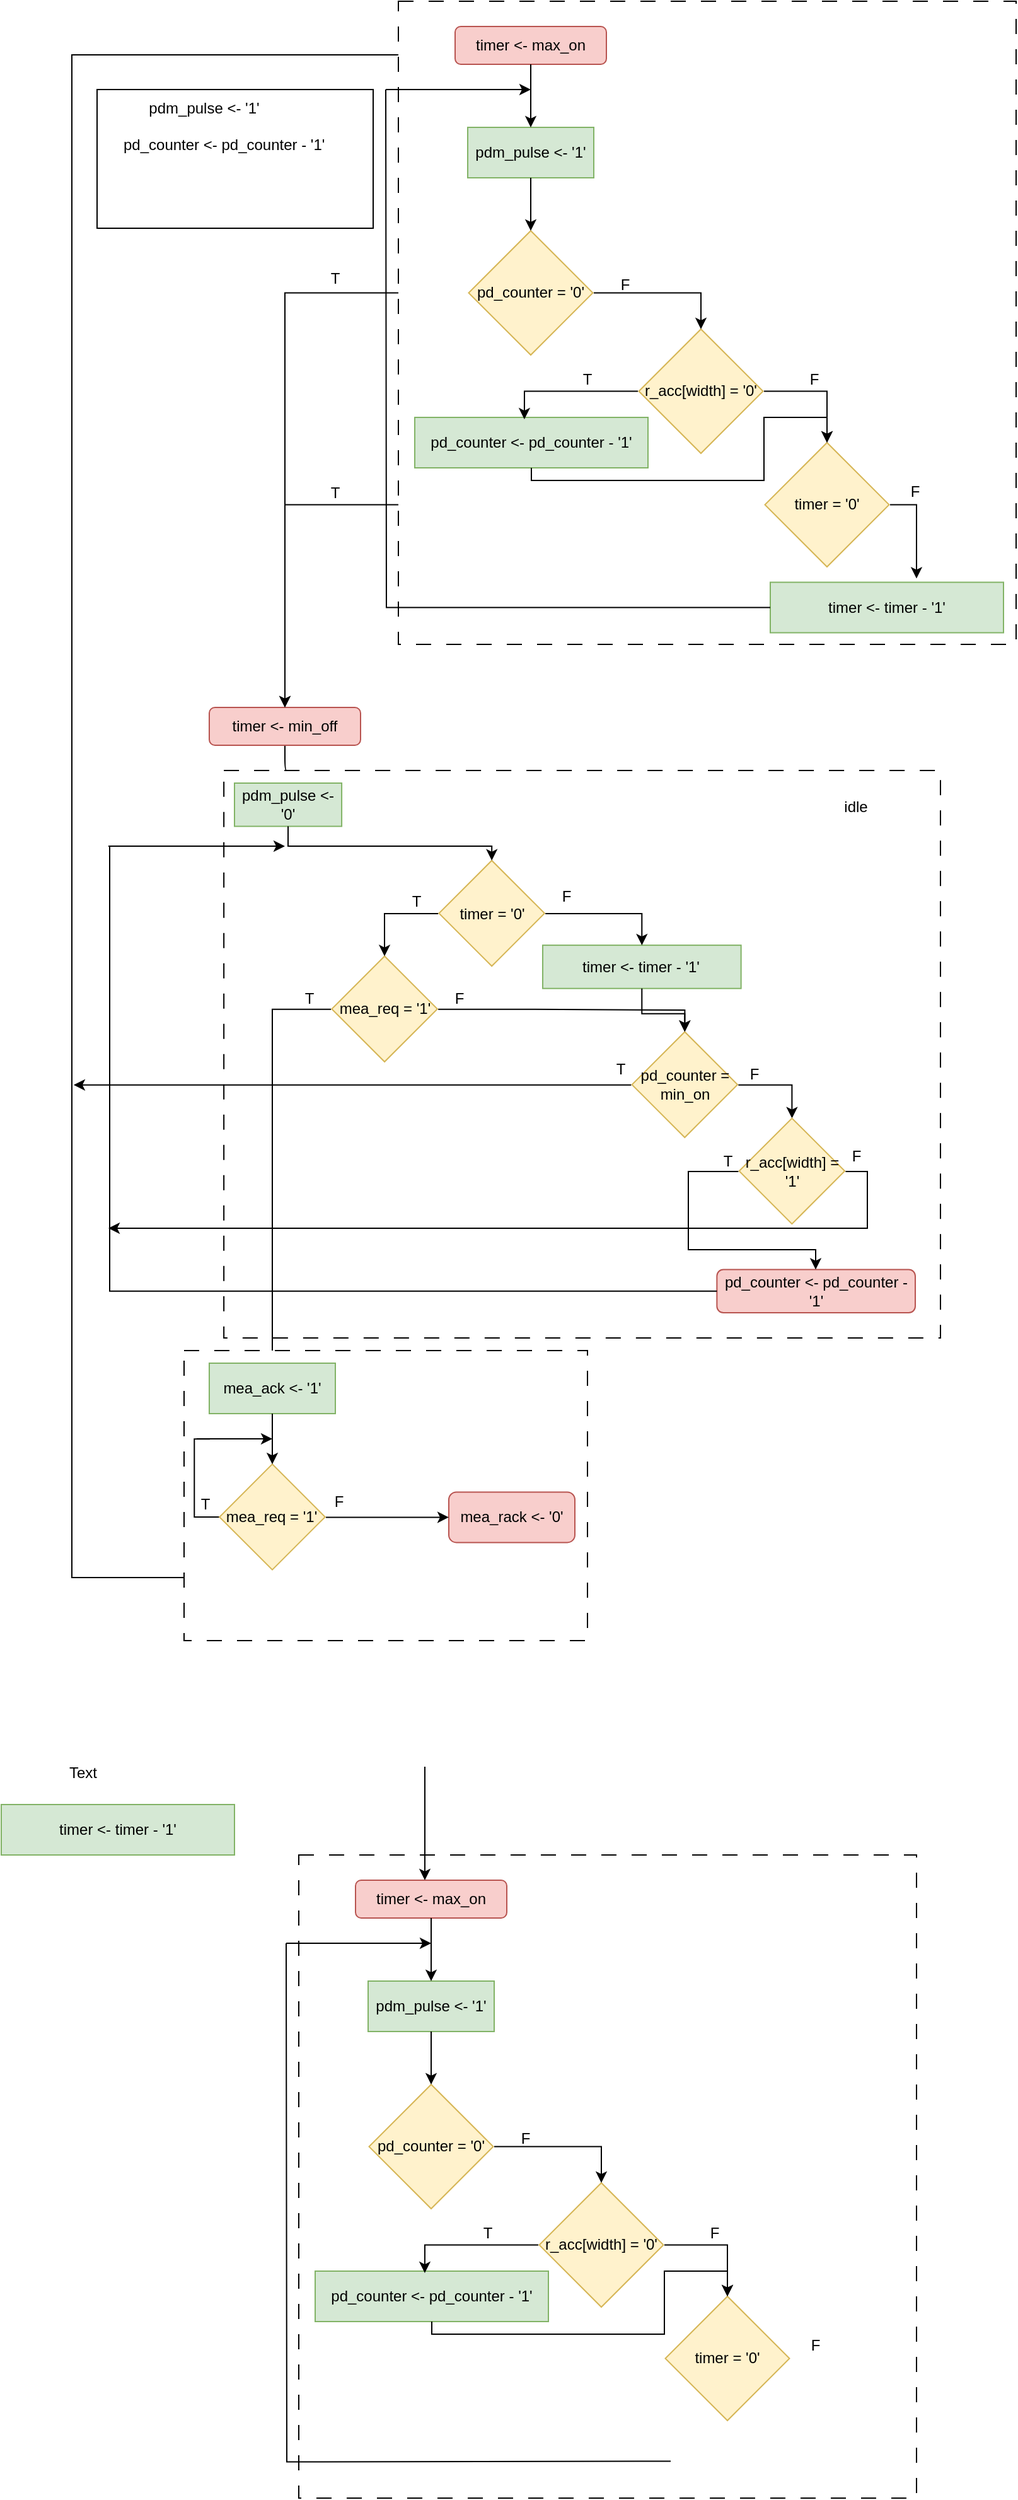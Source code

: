 <mxfile version="24.0.1" type="github">
  <diagram name="Page-1" id="hOQKtH4IWWjvnmXXgJGV">
    <mxGraphModel dx="1195" dy="663" grid="1" gridSize="10" guides="1" tooltips="1" connect="1" arrows="1" fold="1" page="1" pageScale="1" pageWidth="850" pageHeight="1100" math="0" shadow="0">
      <root>
        <mxCell id="0" />
        <mxCell id="1" parent="0" />
        <mxCell id="8vx6SqyI67sq7ZQJnIV3-118" style="edgeStyle=orthogonalEdgeStyle;rounded=0;orthogonalLoop=1;jettySize=auto;html=1;curved=0;entryX=0;entryY=0.75;entryDx=0;entryDy=0;" edge="1" parent="1" source="8vx6SqyI67sq7ZQJnIV3-110" target="8vx6SqyI67sq7ZQJnIV3-5">
          <mxGeometry relative="1" as="geometry">
            <mxPoint x="329" y="70" as="targetPoint" />
            <Array as="points">
              <mxPoint x="429" y="1280" />
              <mxPoint x="80" y="1280" />
              <mxPoint x="80" y="73" />
            </Array>
          </mxGeometry>
        </mxCell>
        <mxCell id="8vx6SqyI67sq7ZQJnIV3-123" value="" style="rounded=0;whiteSpace=wrap;html=1;" vertex="1" parent="1">
          <mxGeometry x="100" y="100" width="219" height="110" as="geometry" />
        </mxCell>
        <mxCell id="8vx6SqyI67sq7ZQJnIV3-46" style="edgeStyle=orthogonalEdgeStyle;rounded=1;orthogonalLoop=1;jettySize=auto;html=1;exitX=0.5;exitY=1;exitDx=0;exitDy=0;" edge="1" parent="1" source="8vx6SqyI67sq7ZQJnIV3-37" target="8vx6SqyI67sq7ZQJnIV3-45">
          <mxGeometry relative="1" as="geometry" />
        </mxCell>
        <mxCell id="8vx6SqyI67sq7ZQJnIV3-37" value="timer &amp;lt;- min_off" style="rounded=1;whiteSpace=wrap;html=1;fillColor=#f8cecc;strokeColor=#b85450;perimeterSpacing=0;glass=0;" vertex="1" parent="1">
          <mxGeometry x="189" y="590" width="120" height="30" as="geometry" />
        </mxCell>
        <mxCell id="8vx6SqyI67sq7ZQJnIV3-36" style="edgeStyle=orthogonalEdgeStyle;rounded=0;orthogonalLoop=1;jettySize=auto;html=1;curved=0;entryX=0.5;entryY=0;entryDx=0;entryDy=0;" edge="1" parent="1" source="8vx6SqyI67sq7ZQJnIV3-29" target="8vx6SqyI67sq7ZQJnIV3-37">
          <mxGeometry relative="1" as="geometry">
            <mxPoint x="249" y="600" as="targetPoint" />
            <Array as="points">
              <mxPoint x="249" y="429" />
            </Array>
          </mxGeometry>
        </mxCell>
        <mxCell id="8vx6SqyI67sq7ZQJnIV3-38" style="edgeStyle=orthogonalEdgeStyle;rounded=0;orthogonalLoop=1;jettySize=auto;html=1;entryX=0.5;entryY=0;entryDx=0;entryDy=0;curved=0;" edge="1" parent="1" source="8vx6SqyI67sq7ZQJnIV3-8" target="8vx6SqyI67sq7ZQJnIV3-37">
          <mxGeometry relative="1" as="geometry" />
        </mxCell>
        <mxCell id="8vx6SqyI67sq7ZQJnIV3-93" value="" style="group" vertex="1" connectable="0" parent="1">
          <mxGeometry x="209" y="650" width="560" height="440" as="geometry" />
        </mxCell>
        <mxCell id="8vx6SqyI67sq7ZQJnIV3-94" value="" style="rounded=0;whiteSpace=wrap;html=1;dashed=1;dashPattern=12 12;" vertex="1" parent="8vx6SqyI67sq7ZQJnIV3-93">
          <mxGeometry x="-8.43" y="-10" width="568.43" height="450" as="geometry" />
        </mxCell>
        <mxCell id="8vx6SqyI67sq7ZQJnIV3-45" value="pdm_pulse &amp;lt;- &#39;0&#39;" style="rounded=0;whiteSpace=wrap;html=1;fillColor=#d5e8d4;strokeColor=#82b366;" vertex="1" parent="8vx6SqyI67sq7ZQJnIV3-93">
          <mxGeometry width="85.039" height="34.286" as="geometry" />
        </mxCell>
        <mxCell id="8vx6SqyI67sq7ZQJnIV3-47" value="" style="group" vertex="1" connectable="0" parent="8vx6SqyI67sq7ZQJnIV3-93">
          <mxGeometry x="161.575" y="61.294" width="85.039" height="84.416" as="geometry" />
        </mxCell>
        <mxCell id="8vx6SqyI67sq7ZQJnIV3-48" value="" style="whiteSpace=wrap;html=1;aspect=fixed;rounded=0;rotation=-45;fillColor=#fff2cc;strokeColor=#d6b656;" vertex="1" parent="8vx6SqyI67sq7ZQJnIV3-47">
          <mxGeometry x="12.909" y="12.362" width="59.221" height="59.221" as="geometry" />
        </mxCell>
        <mxCell id="8vx6SqyI67sq7ZQJnIV3-49" value="timer = &#39;0&#39;" style="text;html=1;align=center;verticalAlign=middle;whiteSpace=wrap;rounded=0;" vertex="1" parent="8vx6SqyI67sq7ZQJnIV3-47">
          <mxGeometry y="29.351" width="85.039" height="25.714" as="geometry" />
        </mxCell>
        <mxCell id="8vx6SqyI67sq7ZQJnIV3-51" style="edgeStyle=orthogonalEdgeStyle;rounded=0;orthogonalLoop=1;jettySize=auto;html=1;exitX=0.5;exitY=1;exitDx=0;exitDy=0;entryX=1;entryY=0;entryDx=0;entryDy=0;curved=0;" edge="1" parent="8vx6SqyI67sq7ZQJnIV3-93" source="8vx6SqyI67sq7ZQJnIV3-45" target="8vx6SqyI67sq7ZQJnIV3-48">
          <mxGeometry relative="1" as="geometry">
            <Array as="points">
              <mxPoint x="43" y="50" />
              <mxPoint x="204" y="50" />
            </Array>
          </mxGeometry>
        </mxCell>
        <mxCell id="8vx6SqyI67sq7ZQJnIV3-55" value="" style="group" vertex="1" connectable="0" parent="8vx6SqyI67sq7ZQJnIV3-93">
          <mxGeometry x="76.535" y="137.143" width="85.039" height="84.416" as="geometry" />
        </mxCell>
        <mxCell id="8vx6SqyI67sq7ZQJnIV3-56" value="" style="whiteSpace=wrap;html=1;aspect=fixed;rounded=0;rotation=-45;fillColor=#fff2cc;strokeColor=#d6b656;" vertex="1" parent="8vx6SqyI67sq7ZQJnIV3-55">
          <mxGeometry x="12.909" y="12.362" width="59.221" height="59.221" as="geometry" />
        </mxCell>
        <mxCell id="8vx6SqyI67sq7ZQJnIV3-58" value="mea_req = &#39;1&#39;" style="text;html=1;align=center;verticalAlign=middle;whiteSpace=wrap;rounded=0;" vertex="1" parent="8vx6SqyI67sq7ZQJnIV3-55">
          <mxGeometry y="29.351" width="85.039" height="25.714" as="geometry" />
        </mxCell>
        <mxCell id="8vx6SqyI67sq7ZQJnIV3-52" style="edgeStyle=orthogonalEdgeStyle;rounded=0;orthogonalLoop=1;jettySize=auto;html=1;curved=0;" edge="1" parent="8vx6SqyI67sq7ZQJnIV3-93" source="8vx6SqyI67sq7ZQJnIV3-49" target="8vx6SqyI67sq7ZQJnIV3-56">
          <mxGeometry relative="1" as="geometry">
            <mxPoint x="119.055" y="265.714" as="targetPoint" />
          </mxGeometry>
        </mxCell>
        <mxCell id="8vx6SqyI67sq7ZQJnIV3-60" value="T" style="text;html=1;align=center;verticalAlign=middle;whiteSpace=wrap;rounded=0;" vertex="1" parent="8vx6SqyI67sq7ZQJnIV3-93">
          <mxGeometry x="136.063" y="85.714" width="17.008" height="17.143" as="geometry" />
        </mxCell>
        <mxCell id="8vx6SqyI67sq7ZQJnIV3-61" value="F" style="text;html=1;align=center;verticalAlign=middle;whiteSpace=wrap;rounded=0;" vertex="1" parent="8vx6SqyI67sq7ZQJnIV3-93">
          <mxGeometry x="255.118" y="85.714" width="17.008" height="8.571" as="geometry" />
        </mxCell>
        <mxCell id="8vx6SqyI67sq7ZQJnIV3-63" value="T" style="text;html=1;align=center;verticalAlign=middle;whiteSpace=wrap;rounded=0;" vertex="1" parent="8vx6SqyI67sq7ZQJnIV3-93">
          <mxGeometry x="51.024" y="162.857" width="17.008" height="17.143" as="geometry" />
        </mxCell>
        <mxCell id="8vx6SqyI67sq7ZQJnIV3-64" value="timer &amp;lt;- timer - &#39;1&#39;" style="rounded=0;whiteSpace=wrap;html=1;fillColor=#d5e8d4;strokeColor=#82b366;" vertex="1" parent="8vx6SqyI67sq7ZQJnIV3-93">
          <mxGeometry x="244.488" y="128.571" width="157.323" height="34.286" as="geometry" />
        </mxCell>
        <mxCell id="8vx6SqyI67sq7ZQJnIV3-65" style="edgeStyle=orthogonalEdgeStyle;rounded=0;orthogonalLoop=1;jettySize=auto;html=1;exitX=1;exitY=0.5;exitDx=0;exitDy=0;curved=0;" edge="1" parent="8vx6SqyI67sq7ZQJnIV3-93" source="8vx6SqyI67sq7ZQJnIV3-49" target="8vx6SqyI67sq7ZQJnIV3-64">
          <mxGeometry relative="1" as="geometry" />
        </mxCell>
        <mxCell id="8vx6SqyI67sq7ZQJnIV3-67" value="" style="group" vertex="1" connectable="0" parent="8vx6SqyI67sq7ZQJnIV3-93">
          <mxGeometry x="314.646" y="197.143" width="195.591" height="194.554" as="geometry" />
        </mxCell>
        <mxCell id="8vx6SqyI67sq7ZQJnIV3-68" value="" style="whiteSpace=wrap;html=1;aspect=fixed;rounded=0;rotation=-45;fillColor=#fff2cc;strokeColor=#d6b656;" vertex="1" parent="8vx6SqyI67sq7ZQJnIV3-67">
          <mxGeometry x="12.909" y="12.362" width="59.221" height="59.221" as="geometry" />
        </mxCell>
        <mxCell id="8vx6SqyI67sq7ZQJnIV3-74" style="edgeStyle=orthogonalEdgeStyle;rounded=0;orthogonalLoop=1;jettySize=auto;html=1;curved=0;endArrow=classic;endFill=1;" edge="1" parent="8vx6SqyI67sq7ZQJnIV3-67" source="8vx6SqyI67sq7ZQJnIV3-69">
          <mxGeometry relative="1" as="geometry">
            <mxPoint x="-442.205" y="42.208" as="targetPoint" />
          </mxGeometry>
        </mxCell>
        <mxCell id="8vx6SqyI67sq7ZQJnIV3-76" style="edgeStyle=orthogonalEdgeStyle;rounded=0;orthogonalLoop=1;jettySize=auto;html=1;curved=0;entryX=1;entryY=0;entryDx=0;entryDy=0;" edge="1" parent="8vx6SqyI67sq7ZQJnIV3-67" source="8vx6SqyI67sq7ZQJnIV3-69" target="8vx6SqyI67sq7ZQJnIV3-80">
          <mxGeometry relative="1" as="geometry">
            <mxPoint x="127.559" y="187.277" as="targetPoint" />
          </mxGeometry>
        </mxCell>
        <mxCell id="8vx6SqyI67sq7ZQJnIV3-69" value="pd_counter = min_on" style="text;html=1;align=center;verticalAlign=middle;whiteSpace=wrap;rounded=0;" vertex="1" parent="8vx6SqyI67sq7ZQJnIV3-67">
          <mxGeometry y="29.351" width="85.039" height="25.714" as="geometry" />
        </mxCell>
        <mxCell id="8vx6SqyI67sq7ZQJnIV3-86" value="" style="group" vertex="1" connectable="0" parent="8vx6SqyI67sq7ZQJnIV3-67">
          <mxGeometry x="68.031" y="68.571" width="119.055" height="84.416" as="geometry" />
        </mxCell>
        <mxCell id="8vx6SqyI67sq7ZQJnIV3-79" value="" style="group" vertex="1" connectable="0" parent="8vx6SqyI67sq7ZQJnIV3-86">
          <mxGeometry x="17.008" width="85.039" height="84.416" as="geometry" />
        </mxCell>
        <mxCell id="8vx6SqyI67sq7ZQJnIV3-80" value="" style="whiteSpace=wrap;html=1;aspect=fixed;rounded=0;rotation=-45;fillColor=#fff2cc;strokeColor=#d6b656;" vertex="1" parent="8vx6SqyI67sq7ZQJnIV3-79">
          <mxGeometry x="12.909" y="12.362" width="59.221" height="59.221" as="geometry" />
        </mxCell>
        <mxCell id="8vx6SqyI67sq7ZQJnIV3-83" value="r_acc[width] = &#39;1&#39;" style="text;html=1;align=center;verticalAlign=middle;whiteSpace=wrap;rounded=0;" vertex="1" parent="8vx6SqyI67sq7ZQJnIV3-79">
          <mxGeometry y="29.351" width="85.039" height="25.714" as="geometry" />
        </mxCell>
        <mxCell id="8vx6SqyI67sq7ZQJnIV3-84" value="T" style="text;html=1;align=center;verticalAlign=middle;whiteSpace=wrap;rounded=0;" vertex="1" parent="8vx6SqyI67sq7ZQJnIV3-86">
          <mxGeometry y="25.714" width="17.008" height="17.143" as="geometry" />
        </mxCell>
        <mxCell id="8vx6SqyI67sq7ZQJnIV3-85" value="F" style="text;html=1;align=center;verticalAlign=middle;whiteSpace=wrap;rounded=0;" vertex="1" parent="8vx6SqyI67sq7ZQJnIV3-86">
          <mxGeometry x="102.047" y="25.714" width="17.008" height="8.571" as="geometry" />
        </mxCell>
        <mxCell id="8vx6SqyI67sq7ZQJnIV3-75" value="F" style="text;html=1;align=center;verticalAlign=middle;whiteSpace=wrap;rounded=0;" vertex="1" parent="8vx6SqyI67sq7ZQJnIV3-67">
          <mxGeometry x="89.291" y="29.349" width="17.008" height="8.571" as="geometry" />
        </mxCell>
        <mxCell id="8vx6SqyI67sq7ZQJnIV3-71" style="edgeStyle=orthogonalEdgeStyle;rounded=0;orthogonalLoop=1;jettySize=auto;html=1;entryX=1;entryY=0;entryDx=0;entryDy=0;curved=0;" edge="1" parent="8vx6SqyI67sq7ZQJnIV3-93" source="8vx6SqyI67sq7ZQJnIV3-64" target="8vx6SqyI67sq7ZQJnIV3-68">
          <mxGeometry relative="1" as="geometry" />
        </mxCell>
        <mxCell id="8vx6SqyI67sq7ZQJnIV3-70" value="T" style="text;html=1;align=center;verticalAlign=middle;whiteSpace=wrap;rounded=0;" vertex="1" parent="8vx6SqyI67sq7ZQJnIV3-93">
          <mxGeometry x="297.638" y="218.571" width="17.008" height="17.143" as="geometry" />
        </mxCell>
        <mxCell id="8vx6SqyI67sq7ZQJnIV3-88" value="pd_counter &amp;lt;- pd_counter - &#39;1&#39;" style="rounded=1;whiteSpace=wrap;html=1;fillColor=#f8cecc;strokeColor=#b85450;" vertex="1" parent="8vx6SqyI67sq7ZQJnIV3-93">
          <mxGeometry x="382.677" y="385.714" width="157.323" height="34.286" as="geometry" />
        </mxCell>
        <mxCell id="8vx6SqyI67sq7ZQJnIV3-89" style="edgeStyle=orthogonalEdgeStyle;rounded=0;orthogonalLoop=1;jettySize=auto;html=1;curved=0;" edge="1" parent="8vx6SqyI67sq7ZQJnIV3-93" source="8vx6SqyI67sq7ZQJnIV3-83">
          <mxGeometry relative="1" as="geometry">
            <mxPoint x="-100" y="353" as="targetPoint" />
            <Array as="points">
              <mxPoint x="502" y="308" />
              <mxPoint x="502" y="353" />
              <mxPoint x="-100" y="353" />
            </Array>
          </mxGeometry>
        </mxCell>
        <mxCell id="8vx6SqyI67sq7ZQJnIV3-95" style="edgeStyle=orthogonalEdgeStyle;rounded=0;orthogonalLoop=1;jettySize=auto;html=1;exitX=1;exitY=0.5;exitDx=0;exitDy=0;entryX=1;entryY=0;entryDx=0;entryDy=0;curved=0;" edge="1" parent="8vx6SqyI67sq7ZQJnIV3-93" source="8vx6SqyI67sq7ZQJnIV3-58" target="8vx6SqyI67sq7ZQJnIV3-68">
          <mxGeometry relative="1" as="geometry">
            <Array as="points">
              <mxPoint x="238" y="179" />
              <mxPoint x="357" y="180" />
            </Array>
          </mxGeometry>
        </mxCell>
        <mxCell id="8vx6SqyI67sq7ZQJnIV3-103" value="F" style="text;html=1;align=center;verticalAlign=middle;whiteSpace=wrap;rounded=0;" vertex="1" parent="8vx6SqyI67sq7ZQJnIV3-93">
          <mxGeometry x="170" y="167.14" width="17.008" height="8.571" as="geometry" />
        </mxCell>
        <mxCell id="8vx6SqyI67sq7ZQJnIV3-81" style="edgeStyle=orthogonalEdgeStyle;rounded=0;orthogonalLoop=1;jettySize=auto;html=1;curved=0;endArrow=classic;endFill=1;" edge="1" parent="8vx6SqyI67sq7ZQJnIV3-93" source="8vx6SqyI67sq7ZQJnIV3-83" target="8vx6SqyI67sq7ZQJnIV3-88">
          <mxGeometry relative="1" as="geometry">
            <mxPoint x="-130" y="308" as="targetPoint" />
            <Array as="points">
              <mxPoint x="360" y="308" />
              <mxPoint x="360" y="370" />
              <mxPoint x="461" y="370" />
            </Array>
          </mxGeometry>
        </mxCell>
        <mxCell id="8vx6SqyI67sq7ZQJnIV3-160" value="idle" style="text;html=1;align=center;verticalAlign=middle;whiteSpace=wrap;rounded=0;" vertex="1" parent="8vx6SqyI67sq7ZQJnIV3-93">
          <mxGeometry x="463" y="4" width="60" height="30" as="geometry" />
        </mxCell>
        <mxCell id="8vx6SqyI67sq7ZQJnIV3-57" style="edgeStyle=orthogonalEdgeStyle;rounded=0;orthogonalLoop=1;jettySize=auto;html=1;curved=0;entryX=0.5;entryY=0;entryDx=0;entryDy=0;" edge="1" parent="1" source="8vx6SqyI67sq7ZQJnIV3-58" target="8vx6SqyI67sq7ZQJnIV3-62">
          <mxGeometry relative="1" as="geometry">
            <mxPoint x="239" y="980" as="targetPoint" />
            <Array as="points">
              <mxPoint x="239" y="829" />
            </Array>
          </mxGeometry>
        </mxCell>
        <mxCell id="8vx6SqyI67sq7ZQJnIV3-90" style="edgeStyle=orthogonalEdgeStyle;rounded=0;orthogonalLoop=1;jettySize=auto;html=1;endArrow=none;endFill=0;curved=0;" edge="1" parent="1" source="8vx6SqyI67sq7ZQJnIV3-88">
          <mxGeometry relative="1" as="geometry">
            <mxPoint x="109" y="700" as="targetPoint" />
            <Array as="points">
              <mxPoint x="110" y="1053" />
            </Array>
          </mxGeometry>
        </mxCell>
        <mxCell id="8vx6SqyI67sq7ZQJnIV3-91" value="" style="endArrow=classic;html=1;rounded=1;" edge="1" parent="1">
          <mxGeometry width="50" height="50" relative="1" as="geometry">
            <mxPoint x="109" y="700" as="sourcePoint" />
            <mxPoint x="249" y="700" as="targetPoint" />
          </mxGeometry>
        </mxCell>
        <mxCell id="8vx6SqyI67sq7ZQJnIV3-121" value="" style="group;rounded=1;" vertex="1" connectable="0" parent="1">
          <mxGeometry x="169" y="1100" width="320" height="230" as="geometry" />
        </mxCell>
        <mxCell id="8vx6SqyI67sq7ZQJnIV3-120" value="" style="rounded=0;whiteSpace=wrap;html=1;dashed=1;dashPattern=12 12;" vertex="1" parent="8vx6SqyI67sq7ZQJnIV3-121">
          <mxGeometry width="320" height="230" as="geometry" />
        </mxCell>
        <mxCell id="8vx6SqyI67sq7ZQJnIV3-62" value="mea_ack &amp;lt;- &#39;1&#39;" style="rounded=0;whiteSpace=wrap;html=1;fillColor=#d5e8d4;strokeColor=#82b366;" vertex="1" parent="8vx6SqyI67sq7ZQJnIV3-121">
          <mxGeometry x="20" y="10" width="100" height="40" as="geometry" />
        </mxCell>
        <mxCell id="8vx6SqyI67sq7ZQJnIV3-105" value="" style="group" vertex="1" connectable="0" parent="8vx6SqyI67sq7ZQJnIV3-121">
          <mxGeometry x="27.48" y="90" width="85.039" height="84.416" as="geometry" />
        </mxCell>
        <mxCell id="8vx6SqyI67sq7ZQJnIV3-116" style="edgeStyle=orthogonalEdgeStyle;rounded=0;orthogonalLoop=1;jettySize=auto;html=1;curved=0;endArrow=none;endFill=0;" edge="1" parent="8vx6SqyI67sq7ZQJnIV3-105" source="8vx6SqyI67sq7ZQJnIV3-106">
          <mxGeometry relative="1" as="geometry">
            <mxPoint x="-7.48" y="-20" as="targetPoint" />
          </mxGeometry>
        </mxCell>
        <mxCell id="8vx6SqyI67sq7ZQJnIV3-106" value="" style="whiteSpace=wrap;html=1;aspect=fixed;rounded=0;rotation=-45;fillColor=#fff2cc;strokeColor=#d6b656;" vertex="1" parent="8vx6SqyI67sq7ZQJnIV3-105">
          <mxGeometry x="12.909" y="12.362" width="59.221" height="59.221" as="geometry" />
        </mxCell>
        <mxCell id="8vx6SqyI67sq7ZQJnIV3-107" value="mea_req = &#39;1&#39;" style="text;html=1;align=center;verticalAlign=middle;whiteSpace=wrap;rounded=0;" vertex="1" parent="8vx6SqyI67sq7ZQJnIV3-105">
          <mxGeometry y="29.351" width="85.039" height="25.714" as="geometry" />
        </mxCell>
        <mxCell id="8vx6SqyI67sq7ZQJnIV3-108" style="edgeStyle=orthogonalEdgeStyle;rounded=0;orthogonalLoop=1;jettySize=auto;html=1;exitX=0.5;exitY=1;exitDx=0;exitDy=0;curved=0;" edge="1" parent="8vx6SqyI67sq7ZQJnIV3-121" source="8vx6SqyI67sq7ZQJnIV3-62" target="8vx6SqyI67sq7ZQJnIV3-106">
          <mxGeometry relative="1" as="geometry" />
        </mxCell>
        <mxCell id="8vx6SqyI67sq7ZQJnIV3-110" value="mea_rack &amp;lt;- &#39;0&#39;" style="rounded=1;whiteSpace=wrap;html=1;fillColor=#f8cecc;strokeColor=#b85450;" vertex="1" parent="8vx6SqyI67sq7ZQJnIV3-121">
          <mxGeometry x="210" y="112.21" width="100" height="40" as="geometry" />
        </mxCell>
        <mxCell id="8vx6SqyI67sq7ZQJnIV3-109" style="edgeStyle=orthogonalEdgeStyle;rounded=0;orthogonalLoop=1;jettySize=auto;html=1;entryX=0;entryY=0.5;entryDx=0;entryDy=0;curved=0;" edge="1" parent="8vx6SqyI67sq7ZQJnIV3-121" source="8vx6SqyI67sq7ZQJnIV3-107" target="8vx6SqyI67sq7ZQJnIV3-110">
          <mxGeometry relative="1" as="geometry">
            <mxPoint x="200" y="132.208" as="targetPoint" />
          </mxGeometry>
        </mxCell>
        <mxCell id="8vx6SqyI67sq7ZQJnIV3-113" value="T" style="text;html=1;align=center;verticalAlign=middle;whiteSpace=wrap;rounded=0;" vertex="1" parent="8vx6SqyI67sq7ZQJnIV3-121">
          <mxGeometry x="7.48" y="112.21" width="20" height="20" as="geometry" />
        </mxCell>
        <mxCell id="8vx6SqyI67sq7ZQJnIV3-114" value="F" style="text;html=1;align=center;verticalAlign=middle;whiteSpace=wrap;rounded=0;" vertex="1" parent="8vx6SqyI67sq7ZQJnIV3-121">
          <mxGeometry x="112.52" y="110" width="20" height="20" as="geometry" />
        </mxCell>
        <mxCell id="8vx6SqyI67sq7ZQJnIV3-117" value="" style="endArrow=classic;html=1;rounded=1;" edge="1" parent="8vx6SqyI67sq7ZQJnIV3-121">
          <mxGeometry width="50" height="50" relative="1" as="geometry">
            <mxPoint x="10" y="70" as="sourcePoint" />
            <mxPoint x="70" y="70" as="targetPoint" />
          </mxGeometry>
        </mxCell>
        <mxCell id="8vx6SqyI67sq7ZQJnIV3-124" value="pdm_pulse &amp;lt;- &#39;1&#39;" style="text;html=1;align=center;verticalAlign=middle;whiteSpace=wrap;rounded=0;" vertex="1" parent="1">
          <mxGeometry x="130" y="100" width="110" height="30" as="geometry" />
        </mxCell>
        <mxCell id="8vx6SqyI67sq7ZQJnIV3-125" value="pd_counter &amp;lt;- pd_counter - &#39;1&#39;" style="text;whiteSpace=wrap;html=1;" vertex="1" parent="1">
          <mxGeometry x="119" y="130" width="190" height="40" as="geometry" />
        </mxCell>
        <mxCell id="8vx6SqyI67sq7ZQJnIV3-122" value="" style="group" vertex="1" connectable="0" parent="1">
          <mxGeometry x="279" y="30" width="550" height="510" as="geometry" />
        </mxCell>
        <mxCell id="8vx6SqyI67sq7ZQJnIV3-50" value="" style="group" vertex="1" connectable="0" parent="8vx6SqyI67sq7ZQJnIV3-122">
          <mxGeometry x="50" width="500" height="510" as="geometry" />
        </mxCell>
        <mxCell id="8vx6SqyI67sq7ZQJnIV3-39" value="" style="rounded=0;whiteSpace=wrap;html=1;dashed=1;dashPattern=12 12;" vertex="1" parent="8vx6SqyI67sq7ZQJnIV3-50">
          <mxGeometry x="10" width="490" height="510" as="geometry" />
        </mxCell>
        <mxCell id="8vx6SqyI67sq7ZQJnIV3-5" value="timer &amp;lt;- max_on" style="rounded=1;whiteSpace=wrap;html=1;fillColor=#f8cecc;strokeColor=#b85450;perimeterSpacing=0;glass=0;" vertex="1" parent="8vx6SqyI67sq7ZQJnIV3-50">
          <mxGeometry x="55" y="20" width="120" height="30" as="geometry" />
        </mxCell>
        <mxCell id="8vx6SqyI67sq7ZQJnIV3-6" value="pdm_pulse &amp;lt;- &#39;1&#39;" style="rounded=0;whiteSpace=wrap;html=1;fillColor=#d5e8d4;strokeColor=#82b366;" vertex="1" parent="8vx6SqyI67sq7ZQJnIV3-50">
          <mxGeometry x="65" y="100" width="100" height="40" as="geometry" />
        </mxCell>
        <mxCell id="8vx6SqyI67sq7ZQJnIV3-7" style="edgeStyle=orthogonalEdgeStyle;rounded=1;orthogonalLoop=1;jettySize=auto;html=1;exitX=0.5;exitY=1;exitDx=0;exitDy=0;entryX=0.5;entryY=0;entryDx=0;entryDy=0;" edge="1" parent="8vx6SqyI67sq7ZQJnIV3-50" source="8vx6SqyI67sq7ZQJnIV3-5" target="8vx6SqyI67sq7ZQJnIV3-6">
          <mxGeometry relative="1" as="geometry" />
        </mxCell>
        <mxCell id="8vx6SqyI67sq7ZQJnIV3-10" value="" style="group" vertex="1" connectable="0" parent="8vx6SqyI67sq7ZQJnIV3-50">
          <mxGeometry x="65" y="181.997" width="100" height="98.486" as="geometry" />
        </mxCell>
        <mxCell id="8vx6SqyI67sq7ZQJnIV3-8" value="" style="whiteSpace=wrap;html=1;aspect=fixed;rounded=0;rotation=-45;fillColor=#fff2cc;strokeColor=#d6b656;" vertex="1" parent="8vx6SqyI67sq7ZQJnIV3-10">
          <mxGeometry x="15.18" y="14.423" width="69.64" height="69.64" as="geometry" />
        </mxCell>
        <mxCell id="8vx6SqyI67sq7ZQJnIV3-9" value="pd_counter = &#39;0&#39;" style="text;html=1;align=center;verticalAlign=middle;whiteSpace=wrap;rounded=0;" vertex="1" parent="8vx6SqyI67sq7ZQJnIV3-10">
          <mxGeometry y="34.243" width="100" height="30" as="geometry" />
        </mxCell>
        <mxCell id="8vx6SqyI67sq7ZQJnIV3-11" style="edgeStyle=orthogonalEdgeStyle;rounded=1;orthogonalLoop=1;jettySize=auto;html=1;entryX=1;entryY=0;entryDx=0;entryDy=0;" edge="1" parent="8vx6SqyI67sq7ZQJnIV3-50" source="8vx6SqyI67sq7ZQJnIV3-6" target="8vx6SqyI67sq7ZQJnIV3-8">
          <mxGeometry relative="1" as="geometry">
            <mxPoint x="115" y="180" as="targetPoint" />
          </mxGeometry>
        </mxCell>
        <mxCell id="8vx6SqyI67sq7ZQJnIV3-12" value="" style="group" vertex="1" connectable="0" parent="8vx6SqyI67sq7ZQJnIV3-50">
          <mxGeometry x="200" y="260" width="100" height="98.486" as="geometry" />
        </mxCell>
        <mxCell id="8vx6SqyI67sq7ZQJnIV3-13" value="" style="whiteSpace=wrap;html=1;aspect=fixed;rounded=0;rotation=-45;fillColor=#fff2cc;strokeColor=#d6b656;" vertex="1" parent="8vx6SqyI67sq7ZQJnIV3-12">
          <mxGeometry x="15.18" y="14.423" width="69.64" height="69.64" as="geometry" />
        </mxCell>
        <mxCell id="8vx6SqyI67sq7ZQJnIV3-14" value="r_acc[width] = &#39;0&#39;" style="text;html=1;align=center;verticalAlign=middle;whiteSpace=wrap;rounded=0;" vertex="1" parent="8vx6SqyI67sq7ZQJnIV3-12">
          <mxGeometry y="34.243" width="100" height="30" as="geometry" />
        </mxCell>
        <mxCell id="8vx6SqyI67sq7ZQJnIV3-16" style="edgeStyle=orthogonalEdgeStyle;rounded=0;orthogonalLoop=1;jettySize=auto;html=1;exitX=1;exitY=0.5;exitDx=0;exitDy=0;entryX=1;entryY=0;entryDx=0;entryDy=0;curved=0;" edge="1" parent="8vx6SqyI67sq7ZQJnIV3-50" source="8vx6SqyI67sq7ZQJnIV3-9" target="8vx6SqyI67sq7ZQJnIV3-13">
          <mxGeometry relative="1" as="geometry" />
        </mxCell>
        <mxCell id="8vx6SqyI67sq7ZQJnIV3-19" value="F" style="text;html=1;align=center;verticalAlign=middle;whiteSpace=wrap;rounded=0;" vertex="1" parent="8vx6SqyI67sq7ZQJnIV3-50">
          <mxGeometry x="180" y="220" width="20" height="10" as="geometry" />
        </mxCell>
        <mxCell id="8vx6SqyI67sq7ZQJnIV3-20" value="pd_counter &amp;lt;- pd_counter - &#39;1&#39;" style="rounded=0;whiteSpace=wrap;html=1;fillColor=#d5e8d4;strokeColor=#82b366;" vertex="1" parent="8vx6SqyI67sq7ZQJnIV3-50">
          <mxGeometry x="23" y="330" width="185" height="40" as="geometry" />
        </mxCell>
        <mxCell id="8vx6SqyI67sq7ZQJnIV3-23" style="edgeStyle=orthogonalEdgeStyle;rounded=0;orthogonalLoop=1;jettySize=auto;html=1;exitX=0;exitY=0.5;exitDx=0;exitDy=0;entryX=0.47;entryY=0.038;entryDx=0;entryDy=0;entryPerimeter=0;curved=0;" edge="1" parent="8vx6SqyI67sq7ZQJnIV3-50" source="8vx6SqyI67sq7ZQJnIV3-14" target="8vx6SqyI67sq7ZQJnIV3-20">
          <mxGeometry relative="1" as="geometry" />
        </mxCell>
        <mxCell id="8vx6SqyI67sq7ZQJnIV3-24" value="T" style="text;html=1;align=center;verticalAlign=middle;whiteSpace=wrap;rounded=0;" vertex="1" parent="8vx6SqyI67sq7ZQJnIV3-50">
          <mxGeometry x="150" y="290" width="20" height="20" as="geometry" />
        </mxCell>
        <mxCell id="8vx6SqyI67sq7ZQJnIV3-27" value="" style="group" vertex="1" connectable="0" parent="8vx6SqyI67sq7ZQJnIV3-50">
          <mxGeometry x="300" y="350" width="100" height="98.486" as="geometry" />
        </mxCell>
        <mxCell id="8vx6SqyI67sq7ZQJnIV3-28" value="" style="whiteSpace=wrap;html=1;aspect=fixed;rounded=0;rotation=-45;fillColor=#fff2cc;strokeColor=#d6b656;" vertex="1" parent="8vx6SqyI67sq7ZQJnIV3-27">
          <mxGeometry x="15.18" y="14.423" width="69.64" height="69.64" as="geometry" />
        </mxCell>
        <mxCell id="8vx6SqyI67sq7ZQJnIV3-29" value="timer = &#39;0&#39;" style="text;html=1;align=center;verticalAlign=middle;whiteSpace=wrap;rounded=0;" vertex="1" parent="8vx6SqyI67sq7ZQJnIV3-27">
          <mxGeometry y="34.243" width="100" height="30" as="geometry" />
        </mxCell>
        <mxCell id="8vx6SqyI67sq7ZQJnIV3-31" value="F" style="text;html=1;align=center;verticalAlign=middle;whiteSpace=wrap;rounded=0;" vertex="1" parent="8vx6SqyI67sq7ZQJnIV3-50">
          <mxGeometry x="330" y="290" width="20" height="20" as="geometry" />
        </mxCell>
        <mxCell id="8vx6SqyI67sq7ZQJnIV3-32" value="timer &amp;lt;- timer - &#39;1&#39;" style="rounded=0;whiteSpace=wrap;html=1;fillColor=#d5e8d4;strokeColor=#82b366;" vertex="1" parent="8vx6SqyI67sq7ZQJnIV3-50">
          <mxGeometry x="305" y="460.75" width="185" height="40" as="geometry" />
        </mxCell>
        <mxCell id="8vx6SqyI67sq7ZQJnIV3-34" value="F" style="text;html=1;align=center;verticalAlign=middle;whiteSpace=wrap;rounded=0;" vertex="1" parent="8vx6SqyI67sq7ZQJnIV3-50">
          <mxGeometry x="410" y="379.24" width="20" height="20" as="geometry" />
        </mxCell>
        <mxCell id="8vx6SqyI67sq7ZQJnIV3-42" style="edgeStyle=orthogonalEdgeStyle;rounded=0;orthogonalLoop=1;jettySize=auto;html=1;exitX=0.5;exitY=1;exitDx=0;exitDy=0;entryX=1;entryY=0;entryDx=0;entryDy=0;curved=0;" edge="1" parent="8vx6SqyI67sq7ZQJnIV3-50" source="8vx6SqyI67sq7ZQJnIV3-20" target="8vx6SqyI67sq7ZQJnIV3-28">
          <mxGeometry relative="1" as="geometry">
            <Array as="points">
              <mxPoint x="116" y="380" />
              <mxPoint x="300" y="380" />
              <mxPoint x="300" y="330" />
              <mxPoint x="350" y="330" />
            </Array>
          </mxGeometry>
        </mxCell>
        <mxCell id="8vx6SqyI67sq7ZQJnIV3-30" style="edgeStyle=orthogonalEdgeStyle;rounded=0;orthogonalLoop=1;jettySize=auto;html=1;curved=0;entryX=1;entryY=0;entryDx=0;entryDy=0;" edge="1" parent="8vx6SqyI67sq7ZQJnIV3-50" source="8vx6SqyI67sq7ZQJnIV3-14" target="8vx6SqyI67sq7ZQJnIV3-28">
          <mxGeometry relative="1" as="geometry">
            <mxPoint x="390" y="340" as="targetPoint" />
          </mxGeometry>
        </mxCell>
        <mxCell id="8vx6SqyI67sq7ZQJnIV3-35" style="edgeStyle=orthogonalEdgeStyle;rounded=0;orthogonalLoop=1;jettySize=auto;html=1;exitX=1;exitY=0.5;exitDx=0;exitDy=0;entryX=0.627;entryY=-0.075;entryDx=0;entryDy=0;entryPerimeter=0;curved=0;" edge="1" parent="8vx6SqyI67sq7ZQJnIV3-50" source="8vx6SqyI67sq7ZQJnIV3-29" target="8vx6SqyI67sq7ZQJnIV3-32">
          <mxGeometry relative="1" as="geometry" />
        </mxCell>
        <mxCell id="8vx6SqyI67sq7ZQJnIV3-44" value="" style="group" vertex="1" connectable="0" parent="8vx6SqyI67sq7ZQJnIV3-50">
          <mxGeometry y="70" width="115" as="geometry" />
        </mxCell>
        <mxCell id="8vx6SqyI67sq7ZQJnIV3-41" style="edgeStyle=orthogonalEdgeStyle;rounded=0;orthogonalLoop=1;jettySize=auto;html=1;exitX=0;exitY=0.5;exitDx=0;exitDy=0;curved=0;endArrow=none;endFill=0;" edge="1" parent="8vx6SqyI67sq7ZQJnIV3-44" source="8vx6SqyI67sq7ZQJnIV3-32">
          <mxGeometry relative="1" as="geometry">
            <mxPoint as="targetPoint" />
          </mxGeometry>
        </mxCell>
        <mxCell id="8vx6SqyI67sq7ZQJnIV3-43" value="" style="endArrow=classic;html=1;rounded=1;" edge="1" parent="8vx6SqyI67sq7ZQJnIV3-44">
          <mxGeometry width="50" height="50" relative="1" as="geometry">
            <mxPoint as="sourcePoint" />
            <mxPoint x="115" as="targetPoint" />
          </mxGeometry>
        </mxCell>
        <mxCell id="8vx6SqyI67sq7ZQJnIV3-53" value="T" style="text;html=1;align=center;verticalAlign=middle;whiteSpace=wrap;rounded=0;" vertex="1" parent="8vx6SqyI67sq7ZQJnIV3-122">
          <mxGeometry y="210" width="20" height="20" as="geometry" />
        </mxCell>
        <mxCell id="8vx6SqyI67sq7ZQJnIV3-54" value="T" style="text;html=1;align=center;verticalAlign=middle;whiteSpace=wrap;rounded=0;" vertex="1" parent="8vx6SqyI67sq7ZQJnIV3-122">
          <mxGeometry y="380" width="20" height="20" as="geometry" />
        </mxCell>
        <mxCell id="8vx6SqyI67sq7ZQJnIV3-127" value="" style="group" vertex="1" connectable="0" parent="1">
          <mxGeometry x="250" y="1500" width="500" height="510" as="geometry" />
        </mxCell>
        <mxCell id="8vx6SqyI67sq7ZQJnIV3-128" value="" style="rounded=0;whiteSpace=wrap;html=1;dashed=1;dashPattern=12 12;" vertex="1" parent="8vx6SqyI67sq7ZQJnIV3-127">
          <mxGeometry x="10" width="490" height="510" as="geometry" />
        </mxCell>
        <mxCell id="8vx6SqyI67sq7ZQJnIV3-129" value="timer &amp;lt;- max_on" style="rounded=1;whiteSpace=wrap;html=1;fillColor=#f8cecc;strokeColor=#b85450;perimeterSpacing=0;glass=0;" vertex="1" parent="8vx6SqyI67sq7ZQJnIV3-127">
          <mxGeometry x="55" y="20" width="120" height="30" as="geometry" />
        </mxCell>
        <mxCell id="8vx6SqyI67sq7ZQJnIV3-130" value="pdm_pulse &amp;lt;- &#39;1&#39;" style="rounded=0;whiteSpace=wrap;html=1;fillColor=#d5e8d4;strokeColor=#82b366;" vertex="1" parent="8vx6SqyI67sq7ZQJnIV3-127">
          <mxGeometry x="65" y="100" width="100" height="40" as="geometry" />
        </mxCell>
        <mxCell id="8vx6SqyI67sq7ZQJnIV3-131" style="edgeStyle=orthogonalEdgeStyle;rounded=1;orthogonalLoop=1;jettySize=auto;html=1;exitX=0.5;exitY=1;exitDx=0;exitDy=0;entryX=0.5;entryY=0;entryDx=0;entryDy=0;" edge="1" parent="8vx6SqyI67sq7ZQJnIV3-127" source="8vx6SqyI67sq7ZQJnIV3-129" target="8vx6SqyI67sq7ZQJnIV3-130">
          <mxGeometry relative="1" as="geometry" />
        </mxCell>
        <mxCell id="8vx6SqyI67sq7ZQJnIV3-132" value="" style="group" vertex="1" connectable="0" parent="8vx6SqyI67sq7ZQJnIV3-127">
          <mxGeometry x="65" y="181.997" width="100" height="98.486" as="geometry" />
        </mxCell>
        <mxCell id="8vx6SqyI67sq7ZQJnIV3-133" value="" style="whiteSpace=wrap;html=1;aspect=fixed;rounded=0;rotation=-45;fillColor=#fff2cc;strokeColor=#d6b656;" vertex="1" parent="8vx6SqyI67sq7ZQJnIV3-132">
          <mxGeometry x="15.18" y="14.423" width="69.64" height="69.64" as="geometry" />
        </mxCell>
        <mxCell id="8vx6SqyI67sq7ZQJnIV3-134" value="pd_counter = &#39;0&#39;" style="text;html=1;align=center;verticalAlign=middle;whiteSpace=wrap;rounded=0;" vertex="1" parent="8vx6SqyI67sq7ZQJnIV3-132">
          <mxGeometry y="34.243" width="100" height="30" as="geometry" />
        </mxCell>
        <mxCell id="8vx6SqyI67sq7ZQJnIV3-135" style="edgeStyle=orthogonalEdgeStyle;rounded=1;orthogonalLoop=1;jettySize=auto;html=1;entryX=1;entryY=0;entryDx=0;entryDy=0;" edge="1" parent="8vx6SqyI67sq7ZQJnIV3-127" source="8vx6SqyI67sq7ZQJnIV3-130" target="8vx6SqyI67sq7ZQJnIV3-133">
          <mxGeometry relative="1" as="geometry">
            <mxPoint x="115" y="180" as="targetPoint" />
          </mxGeometry>
        </mxCell>
        <mxCell id="8vx6SqyI67sq7ZQJnIV3-136" value="" style="group" vertex="1" connectable="0" parent="8vx6SqyI67sq7ZQJnIV3-127">
          <mxGeometry x="200" y="260" width="100" height="98.486" as="geometry" />
        </mxCell>
        <mxCell id="8vx6SqyI67sq7ZQJnIV3-137" value="" style="whiteSpace=wrap;html=1;aspect=fixed;rounded=0;rotation=-45;fillColor=#fff2cc;strokeColor=#d6b656;" vertex="1" parent="8vx6SqyI67sq7ZQJnIV3-136">
          <mxGeometry x="15.18" y="14.423" width="69.64" height="69.64" as="geometry" />
        </mxCell>
        <mxCell id="8vx6SqyI67sq7ZQJnIV3-138" value="r_acc[width] = &#39;0&#39;" style="text;html=1;align=center;verticalAlign=middle;whiteSpace=wrap;rounded=0;" vertex="1" parent="8vx6SqyI67sq7ZQJnIV3-136">
          <mxGeometry y="34.243" width="100" height="30" as="geometry" />
        </mxCell>
        <mxCell id="8vx6SqyI67sq7ZQJnIV3-139" style="edgeStyle=orthogonalEdgeStyle;rounded=0;orthogonalLoop=1;jettySize=auto;html=1;exitX=1;exitY=0.5;exitDx=0;exitDy=0;entryX=1;entryY=0;entryDx=0;entryDy=0;curved=0;" edge="1" parent="8vx6SqyI67sq7ZQJnIV3-127" source="8vx6SqyI67sq7ZQJnIV3-134" target="8vx6SqyI67sq7ZQJnIV3-137">
          <mxGeometry relative="1" as="geometry" />
        </mxCell>
        <mxCell id="8vx6SqyI67sq7ZQJnIV3-140" value="F" style="text;html=1;align=center;verticalAlign=middle;whiteSpace=wrap;rounded=0;" vertex="1" parent="8vx6SqyI67sq7ZQJnIV3-127">
          <mxGeometry x="180" y="220" width="20" height="10" as="geometry" />
        </mxCell>
        <mxCell id="8vx6SqyI67sq7ZQJnIV3-141" value="pd_counter &amp;lt;- pd_counter - &#39;1&#39;" style="rounded=0;whiteSpace=wrap;html=1;fillColor=#d5e8d4;strokeColor=#82b366;" vertex="1" parent="8vx6SqyI67sq7ZQJnIV3-127">
          <mxGeometry x="23" y="330" width="185" height="40" as="geometry" />
        </mxCell>
        <mxCell id="8vx6SqyI67sq7ZQJnIV3-142" style="edgeStyle=orthogonalEdgeStyle;rounded=0;orthogonalLoop=1;jettySize=auto;html=1;exitX=0;exitY=0.5;exitDx=0;exitDy=0;entryX=0.47;entryY=0.038;entryDx=0;entryDy=0;entryPerimeter=0;curved=0;" edge="1" parent="8vx6SqyI67sq7ZQJnIV3-127" source="8vx6SqyI67sq7ZQJnIV3-138" target="8vx6SqyI67sq7ZQJnIV3-141">
          <mxGeometry relative="1" as="geometry" />
        </mxCell>
        <mxCell id="8vx6SqyI67sq7ZQJnIV3-143" value="T" style="text;html=1;align=center;verticalAlign=middle;whiteSpace=wrap;rounded=0;" vertex="1" parent="8vx6SqyI67sq7ZQJnIV3-127">
          <mxGeometry x="150" y="290" width="20" height="20" as="geometry" />
        </mxCell>
        <mxCell id="8vx6SqyI67sq7ZQJnIV3-144" value="" style="group" vertex="1" connectable="0" parent="8vx6SqyI67sq7ZQJnIV3-127">
          <mxGeometry x="300" y="350" width="100" height="98.486" as="geometry" />
        </mxCell>
        <mxCell id="8vx6SqyI67sq7ZQJnIV3-145" value="" style="whiteSpace=wrap;html=1;aspect=fixed;rounded=0;rotation=-45;fillColor=#fff2cc;strokeColor=#d6b656;" vertex="1" parent="8vx6SqyI67sq7ZQJnIV3-144">
          <mxGeometry x="15.18" y="14.423" width="69.64" height="69.64" as="geometry" />
        </mxCell>
        <mxCell id="8vx6SqyI67sq7ZQJnIV3-146" value="timer = &#39;0&#39;" style="text;html=1;align=center;verticalAlign=middle;whiteSpace=wrap;rounded=0;" vertex="1" parent="8vx6SqyI67sq7ZQJnIV3-144">
          <mxGeometry y="34.243" width="100" height="30" as="geometry" />
        </mxCell>
        <mxCell id="8vx6SqyI67sq7ZQJnIV3-147" value="F" style="text;html=1;align=center;verticalAlign=middle;whiteSpace=wrap;rounded=0;" vertex="1" parent="8vx6SqyI67sq7ZQJnIV3-127">
          <mxGeometry x="330" y="290" width="20" height="20" as="geometry" />
        </mxCell>
        <mxCell id="8vx6SqyI67sq7ZQJnIV3-149" value="F" style="text;html=1;align=center;verticalAlign=middle;whiteSpace=wrap;rounded=0;" vertex="1" parent="8vx6SqyI67sq7ZQJnIV3-127">
          <mxGeometry x="410" y="379.24" width="20" height="20" as="geometry" />
        </mxCell>
        <mxCell id="8vx6SqyI67sq7ZQJnIV3-150" style="edgeStyle=orthogonalEdgeStyle;rounded=0;orthogonalLoop=1;jettySize=auto;html=1;exitX=0.5;exitY=1;exitDx=0;exitDy=0;entryX=1;entryY=0;entryDx=0;entryDy=0;curved=0;" edge="1" parent="8vx6SqyI67sq7ZQJnIV3-127" source="8vx6SqyI67sq7ZQJnIV3-141" target="8vx6SqyI67sq7ZQJnIV3-145">
          <mxGeometry relative="1" as="geometry">
            <Array as="points">
              <mxPoint x="116" y="380" />
              <mxPoint x="300" y="380" />
              <mxPoint x="300" y="330" />
              <mxPoint x="350" y="330" />
            </Array>
          </mxGeometry>
        </mxCell>
        <mxCell id="8vx6SqyI67sq7ZQJnIV3-151" style="edgeStyle=orthogonalEdgeStyle;rounded=0;orthogonalLoop=1;jettySize=auto;html=1;curved=0;entryX=1;entryY=0;entryDx=0;entryDy=0;" edge="1" parent="8vx6SqyI67sq7ZQJnIV3-127" source="8vx6SqyI67sq7ZQJnIV3-138" target="8vx6SqyI67sq7ZQJnIV3-145">
          <mxGeometry relative="1" as="geometry">
            <mxPoint x="390" y="340" as="targetPoint" />
          </mxGeometry>
        </mxCell>
        <mxCell id="8vx6SqyI67sq7ZQJnIV3-153" value="" style="group" vertex="1" connectable="0" parent="8vx6SqyI67sq7ZQJnIV3-127">
          <mxGeometry y="70" width="115" as="geometry" />
        </mxCell>
        <mxCell id="8vx6SqyI67sq7ZQJnIV3-154" style="edgeStyle=orthogonalEdgeStyle;rounded=0;orthogonalLoop=1;jettySize=auto;html=1;exitX=0;exitY=0.5;exitDx=0;exitDy=0;curved=0;endArrow=none;endFill=0;" edge="1" parent="8vx6SqyI67sq7ZQJnIV3-153">
          <mxGeometry relative="1" as="geometry">
            <mxPoint as="targetPoint" />
            <mxPoint x="305" y="410.75" as="sourcePoint" />
          </mxGeometry>
        </mxCell>
        <mxCell id="8vx6SqyI67sq7ZQJnIV3-155" value="" style="endArrow=classic;html=1;rounded=1;" edge="1" parent="8vx6SqyI67sq7ZQJnIV3-153">
          <mxGeometry width="50" height="50" relative="1" as="geometry">
            <mxPoint as="sourcePoint" />
            <mxPoint x="115" as="targetPoint" />
          </mxGeometry>
        </mxCell>
        <mxCell id="8vx6SqyI67sq7ZQJnIV3-156" value="" style="endArrow=classic;html=1;rounded=1;" edge="1" parent="1">
          <mxGeometry width="50" height="50" relative="1" as="geometry">
            <mxPoint x="360" y="1430" as="sourcePoint" />
            <mxPoint x="360" y="1520" as="targetPoint" />
          </mxGeometry>
        </mxCell>
        <mxCell id="8vx6SqyI67sq7ZQJnIV3-157" value="timer &amp;lt;- timer - &#39;1&#39;" style="rounded=0;whiteSpace=wrap;html=1;fillColor=#d5e8d4;strokeColor=#82b366;" vertex="1" parent="1">
          <mxGeometry x="24" y="1460" width="185" height="40" as="geometry" />
        </mxCell>
        <mxCell id="8vx6SqyI67sq7ZQJnIV3-158" value="Text" style="text;html=1;align=center;verticalAlign=middle;whiteSpace=wrap;rounded=0;" vertex="1" parent="1">
          <mxGeometry x="59" y="1420" width="60" height="30" as="geometry" />
        </mxCell>
      </root>
    </mxGraphModel>
  </diagram>
</mxfile>
